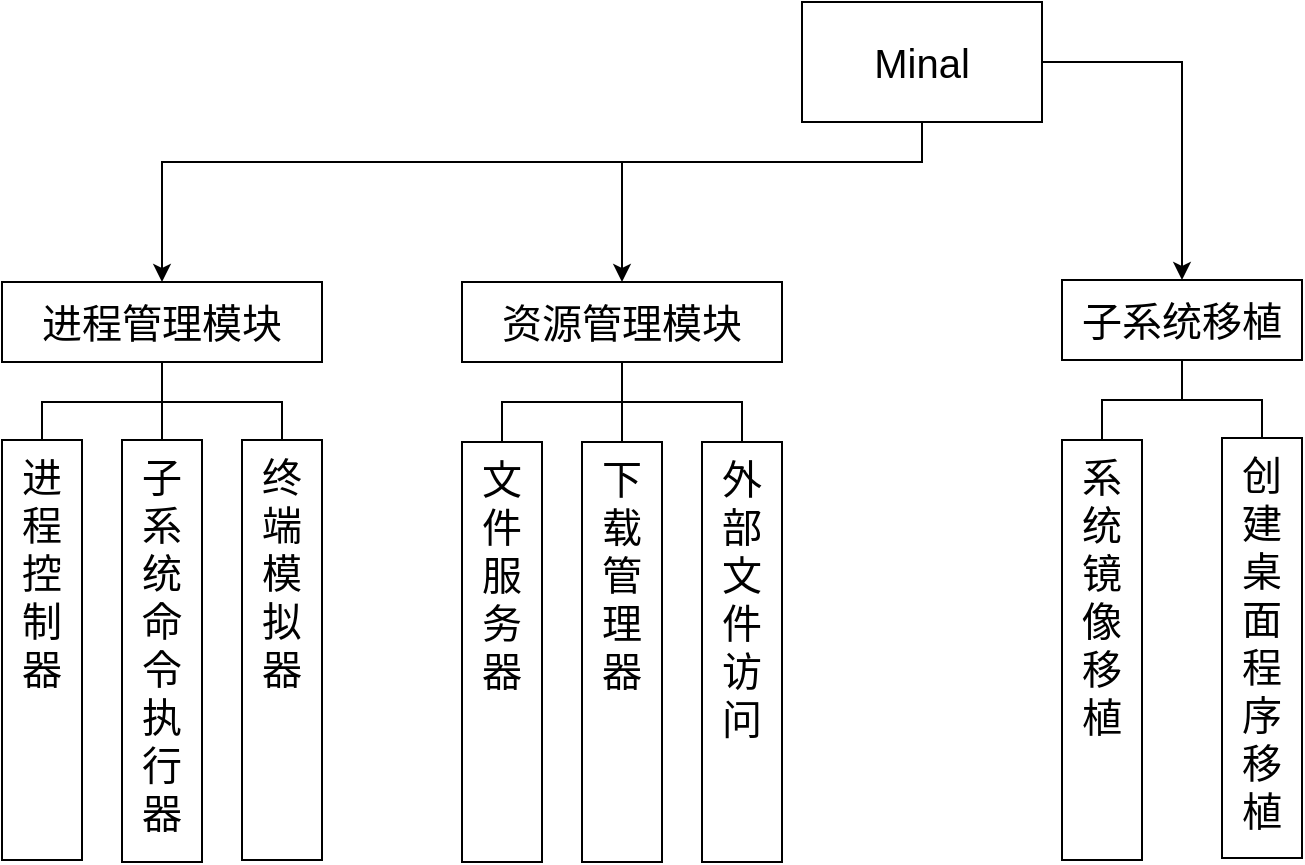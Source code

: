 <mxfile version="14.5.1" type="device"><diagram id="UnD8xfBGNmOiFt7SwJcG" name="第 1 页"><mxGraphModel dx="1106" dy="792" grid="1" gridSize="10" guides="1" tooltips="1" connect="1" arrows="1" fold="1" page="1" pageScale="1" pageWidth="1169" pageHeight="827" math="0" shadow="0"><root><mxCell id="0"/><mxCell id="1" parent="0"/><mxCell id="y-kLXGFjqkgJR6OXv-NH-1" style="edgeStyle=orthogonalEdgeStyle;rounded=0;orthogonalLoop=1;jettySize=auto;html=1;" edge="1" parent="1" source="room2D1pNP5-CEGKQ35e-1" target="room2D1pNP5-CEGKQ35e-8"><mxGeometry relative="1" as="geometry"><Array as="points"><mxPoint x="550" y="180"/><mxPoint x="170" y="180"/></Array></mxGeometry></mxCell><mxCell id="y-kLXGFjqkgJR6OXv-NH-2" style="edgeStyle=orthogonalEdgeStyle;rounded=0;orthogonalLoop=1;jettySize=auto;html=1;" edge="1" parent="1" source="room2D1pNP5-CEGKQ35e-1" target="room2D1pNP5-CEGKQ35e-9"><mxGeometry relative="1" as="geometry"><Array as="points"><mxPoint x="550" y="180"/><mxPoint x="400" y="180"/></Array></mxGeometry></mxCell><mxCell id="y-kLXGFjqkgJR6OXv-NH-3" style="edgeStyle=orthogonalEdgeStyle;rounded=0;orthogonalLoop=1;jettySize=auto;html=1;" edge="1" parent="1" source="room2D1pNP5-CEGKQ35e-1" target="room2D1pNP5-CEGKQ35e-11"><mxGeometry relative="1" as="geometry"/></mxCell><mxCell id="room2D1pNP5-CEGKQ35e-1" value="Minal" style="rounded=0;whiteSpace=wrap;html=1;fontSize=20;" parent="1" vertex="1"><mxGeometry x="490" y="100" width="120" height="60" as="geometry"/></mxCell><mxCell id="room2D1pNP5-CEGKQ35e-33" style="edgeStyle=orthogonalEdgeStyle;rounded=0;orthogonalLoop=1;jettySize=auto;html=1;entryX=0.5;entryY=0;entryDx=0;entryDy=0;endArrow=none;endFill=0;fontSize=20;" parent="1" source="room2D1pNP5-CEGKQ35e-8" target="room2D1pNP5-CEGKQ35e-12" edge="1"><mxGeometry relative="1" as="geometry"/></mxCell><mxCell id="room2D1pNP5-CEGKQ35e-34" style="edgeStyle=orthogonalEdgeStyle;rounded=0;orthogonalLoop=1;jettySize=auto;html=1;entryX=0.5;entryY=0;entryDx=0;entryDy=0;endArrow=none;endFill=0;fontSize=20;" parent="1" source="room2D1pNP5-CEGKQ35e-8" target="room2D1pNP5-CEGKQ35e-13" edge="1"><mxGeometry relative="1" as="geometry"/></mxCell><mxCell id="room2D1pNP5-CEGKQ35e-35" style="edgeStyle=orthogonalEdgeStyle;rounded=0;orthogonalLoop=1;jettySize=auto;html=1;entryX=0.5;entryY=0;entryDx=0;entryDy=0;endArrow=none;endFill=0;fontSize=20;" parent="1" source="room2D1pNP5-CEGKQ35e-8" target="room2D1pNP5-CEGKQ35e-14" edge="1"><mxGeometry relative="1" as="geometry"/></mxCell><mxCell id="room2D1pNP5-CEGKQ35e-8" value="进程管理模块" style="rounded=0;whiteSpace=wrap;html=1;fontSize=20;" parent="1" vertex="1"><mxGeometry x="90" y="240" width="160" height="40" as="geometry"/></mxCell><mxCell id="room2D1pNP5-CEGKQ35e-36" style="edgeStyle=orthogonalEdgeStyle;rounded=0;orthogonalLoop=1;jettySize=auto;html=1;entryX=0.5;entryY=0;entryDx=0;entryDy=0;endArrow=none;endFill=0;fontSize=20;" parent="1" source="room2D1pNP5-CEGKQ35e-9" target="room2D1pNP5-CEGKQ35e-18" edge="1"><mxGeometry relative="1" as="geometry"/></mxCell><mxCell id="room2D1pNP5-CEGKQ35e-37" style="edgeStyle=orthogonalEdgeStyle;rounded=0;orthogonalLoop=1;jettySize=auto;html=1;entryX=0.5;entryY=0;entryDx=0;entryDy=0;endArrow=none;endFill=0;fontSize=20;" parent="1" source="room2D1pNP5-CEGKQ35e-9" target="room2D1pNP5-CEGKQ35e-17" edge="1"><mxGeometry relative="1" as="geometry"/></mxCell><mxCell id="room2D1pNP5-CEGKQ35e-38" style="edgeStyle=orthogonalEdgeStyle;rounded=0;orthogonalLoop=1;jettySize=auto;html=1;endArrow=none;endFill=0;fontSize=20;" parent="1" source="room2D1pNP5-CEGKQ35e-9" target="room2D1pNP5-CEGKQ35e-16" edge="1"><mxGeometry relative="1" as="geometry"/></mxCell><mxCell id="room2D1pNP5-CEGKQ35e-9" value="资源管理模块" style="rounded=0;whiteSpace=wrap;html=1;fontSize=20;" parent="1" vertex="1"><mxGeometry x="320" y="240" width="160" height="40" as="geometry"/></mxCell><mxCell id="room2D1pNP5-CEGKQ35e-44" style="edgeStyle=orthogonalEdgeStyle;rounded=0;orthogonalLoop=1;jettySize=auto;html=1;endArrow=none;endFill=0;fontSize=20;" parent="1" source="room2D1pNP5-CEGKQ35e-11" target="room2D1pNP5-CEGKQ35e-27" edge="1"><mxGeometry relative="1" as="geometry"/></mxCell><mxCell id="room2D1pNP5-CEGKQ35e-45" style="edgeStyle=orthogonalEdgeStyle;rounded=0;orthogonalLoop=1;jettySize=auto;html=1;entryX=0.5;entryY=0;entryDx=0;entryDy=0;endArrow=none;endFill=0;fontSize=20;" parent="1" source="room2D1pNP5-CEGKQ35e-11" target="room2D1pNP5-CEGKQ35e-26" edge="1"><mxGeometry relative="1" as="geometry"/></mxCell><mxCell id="room2D1pNP5-CEGKQ35e-11" value="子系统移植" style="rounded=0;whiteSpace=wrap;html=1;fontSize=20;" parent="1" vertex="1"><mxGeometry x="620" y="239" width="120" height="40" as="geometry"/></mxCell><mxCell id="room2D1pNP5-CEGKQ35e-12" value="进&lt;br&gt;程&lt;br&gt;控&lt;br&gt;制&lt;br&gt;器" style="rounded=0;whiteSpace=wrap;html=1;fontSize=20;verticalAlign=top;" parent="1" vertex="1"><mxGeometry x="90" y="319" width="40" height="210" as="geometry"/></mxCell><mxCell id="room2D1pNP5-CEGKQ35e-13" value="子系统命令执行器" style="rounded=0;whiteSpace=wrap;html=1;fontSize=20;verticalAlign=top;" parent="1" vertex="1"><mxGeometry x="150" y="319" width="40" height="211" as="geometry"/></mxCell><mxCell id="room2D1pNP5-CEGKQ35e-14" value="终端模拟器" style="rounded=0;whiteSpace=wrap;html=1;fontSize=20;verticalAlign=top;" parent="1" vertex="1"><mxGeometry x="210" y="319" width="40" height="210" as="geometry"/></mxCell><mxCell id="room2D1pNP5-CEGKQ35e-16" value="外部文件访问" style="rounded=0;whiteSpace=wrap;html=1;fontSize=20;verticalAlign=top;" parent="1" vertex="1"><mxGeometry x="440" y="320" width="40" height="210" as="geometry"/></mxCell><mxCell id="room2D1pNP5-CEGKQ35e-17" value="下载管理器" style="rounded=0;whiteSpace=wrap;html=1;fontSize=20;verticalAlign=top;" parent="1" vertex="1"><mxGeometry x="380" y="320" width="40" height="210" as="geometry"/></mxCell><mxCell id="room2D1pNP5-CEGKQ35e-18" value="文件服务器" style="rounded=0;whiteSpace=wrap;html=1;fontSize=20;verticalAlign=top;" parent="1" vertex="1"><mxGeometry x="320" y="320" width="40" height="210" as="geometry"/></mxCell><mxCell id="room2D1pNP5-CEGKQ35e-26" value="创建桌面程序移植" style="rounded=0;whiteSpace=wrap;html=1;fontSize=20;verticalAlign=top;" parent="1" vertex="1"><mxGeometry x="700" y="318" width="40" height="210" as="geometry"/></mxCell><mxCell id="room2D1pNP5-CEGKQ35e-27" value="系统镜像移植" style="rounded=0;whiteSpace=wrap;html=1;fontSize=20;verticalAlign=top;" parent="1" vertex="1"><mxGeometry x="620" y="319" width="40" height="210" as="geometry"/></mxCell></root></mxGraphModel></diagram></mxfile>